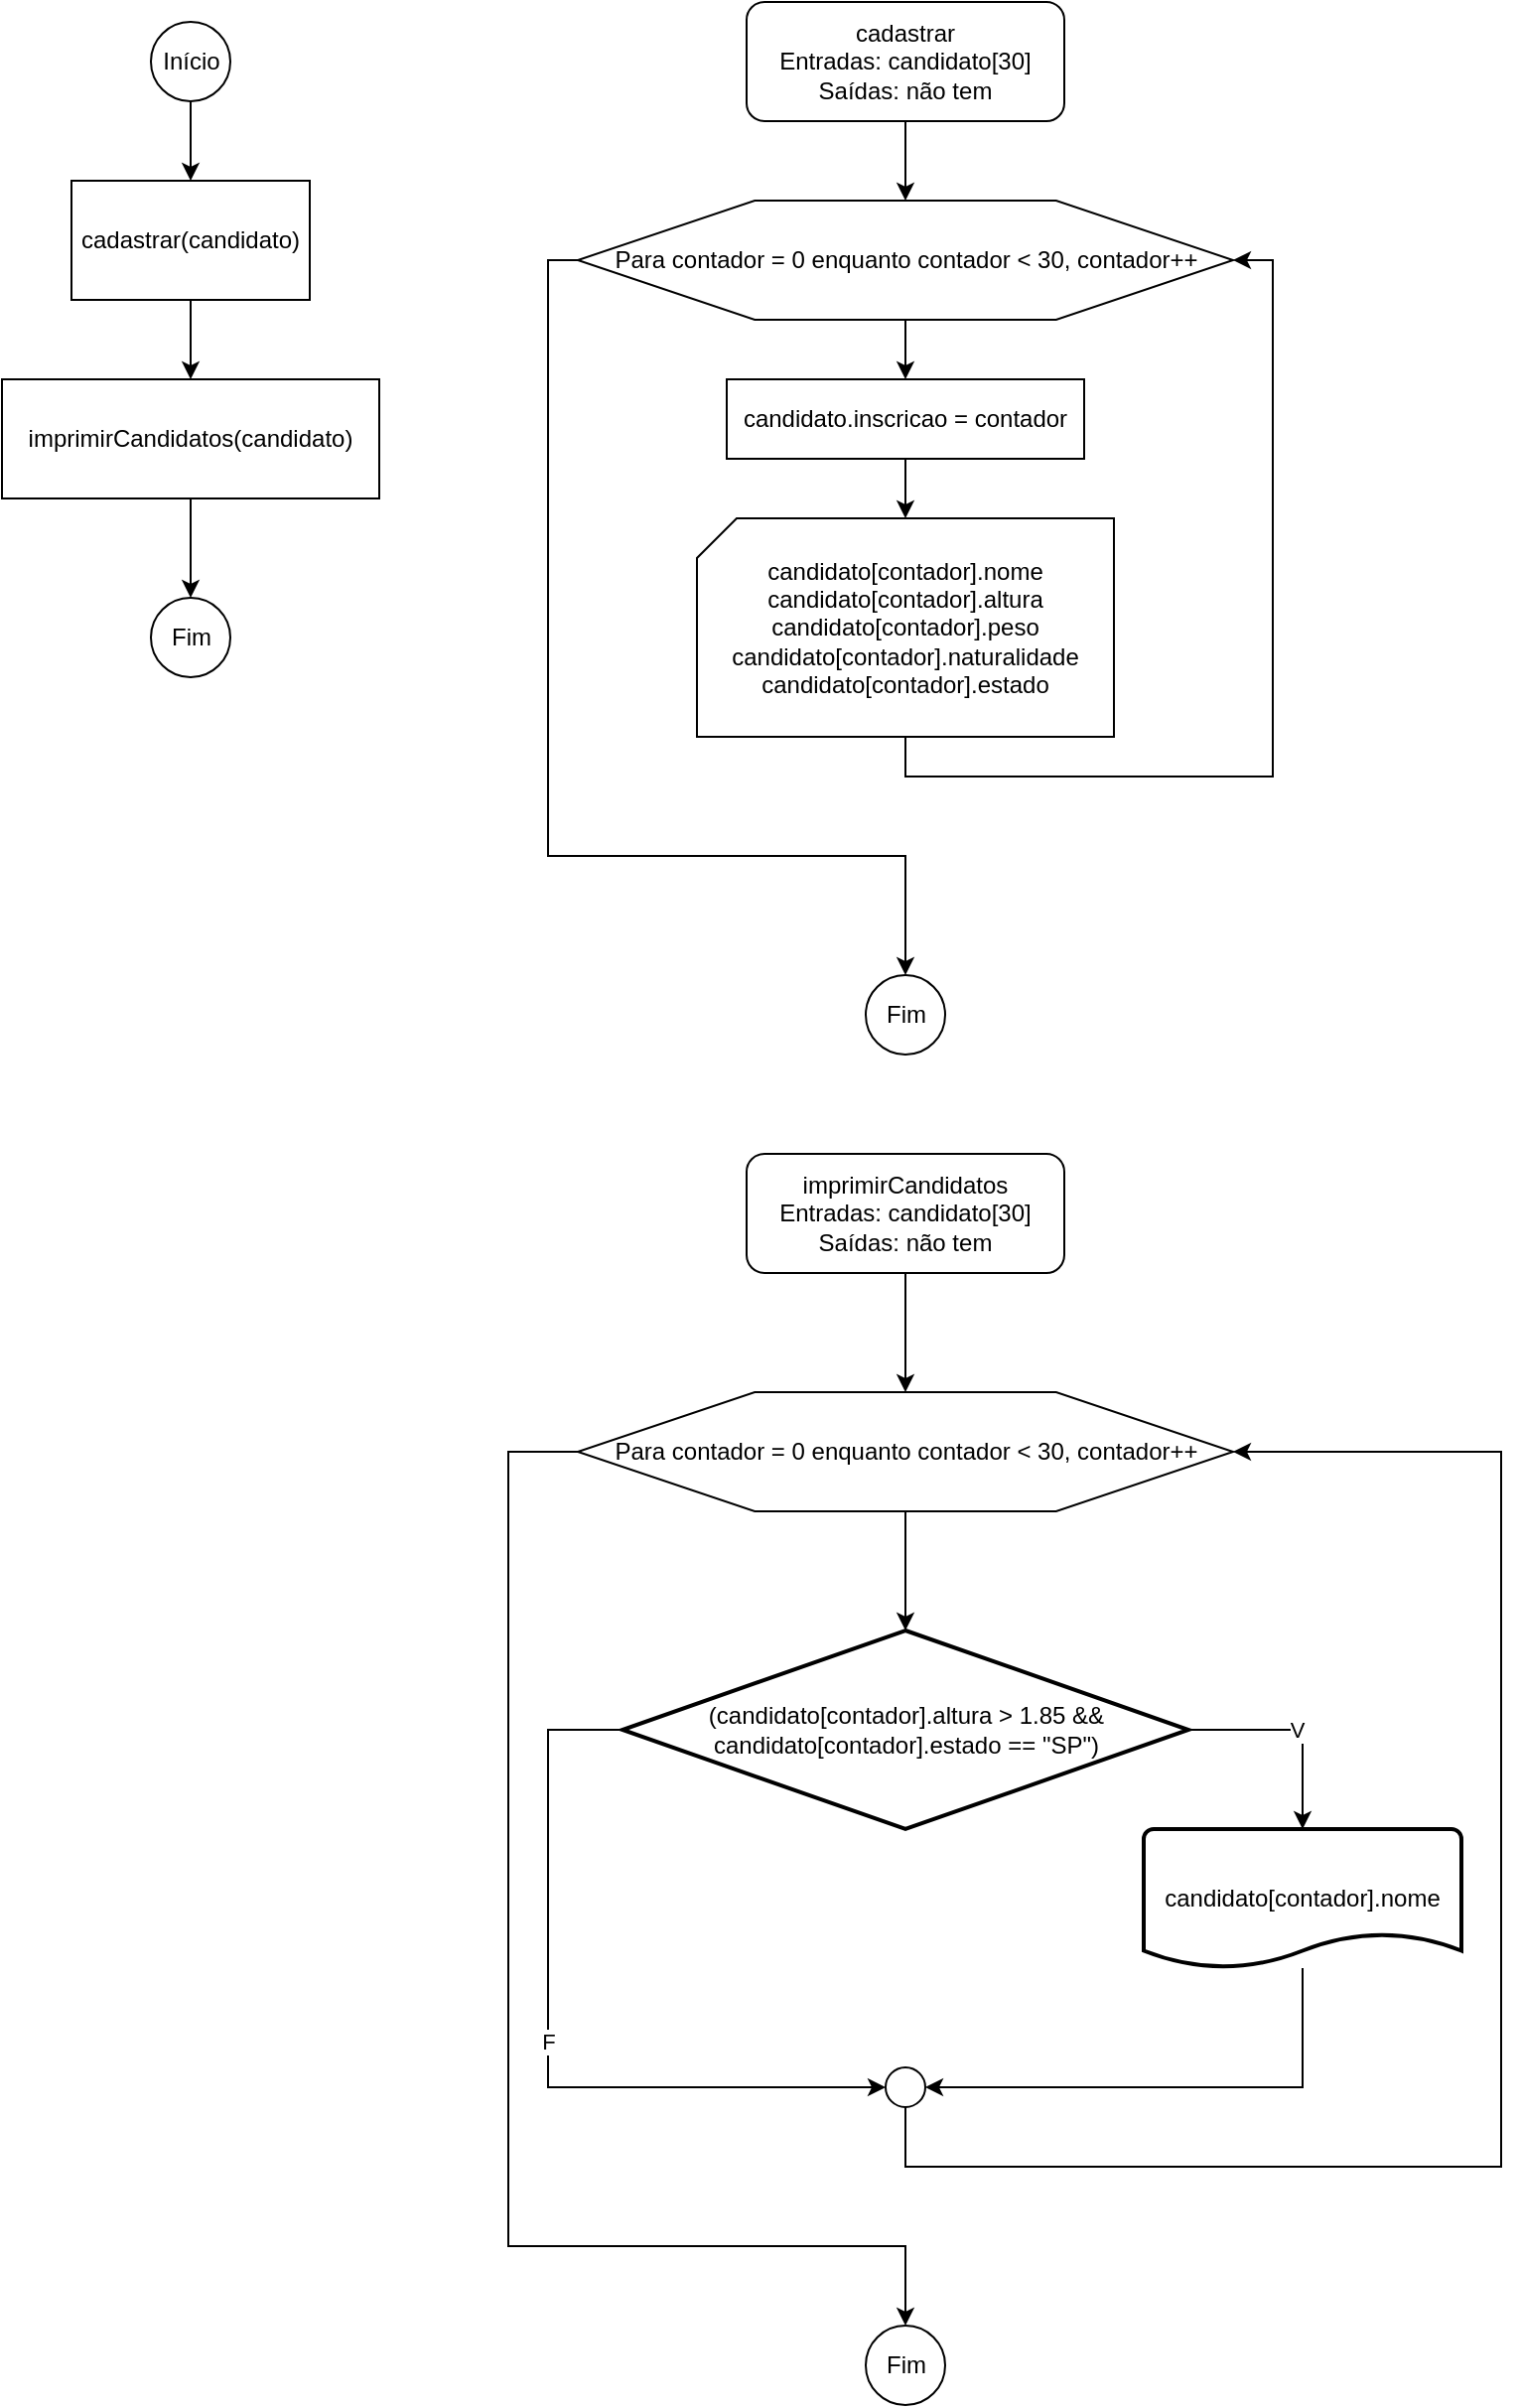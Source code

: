 <mxfile version="18.1.3" type="device"><diagram id="3mfSLJ-loA9u9PMUTJq4" name="Página-1"><mxGraphModel dx="498" dy="595" grid="1" gridSize="10" guides="1" tooltips="1" connect="1" arrows="1" fold="1" page="1" pageScale="1" pageWidth="827" pageHeight="1169" math="0" shadow="0"><root><mxCell id="0"/><mxCell id="1" parent="0"/><mxCell id="0PyFrHKyMIfjcXsMgpuV-5" value="" style="edgeStyle=orthogonalEdgeStyle;rounded=0;orthogonalLoop=1;jettySize=auto;html=1;" parent="1" source="0PyFrHKyMIfjcXsMgpuV-1" target="0PyFrHKyMIfjcXsMgpuV-2" edge="1"><mxGeometry relative="1" as="geometry"/></mxCell><mxCell id="0PyFrHKyMIfjcXsMgpuV-1" value="Início" style="verticalLabelPosition=middle;verticalAlign=middle;html=1;shape=mxgraph.flowchart.on-page_reference;labelPosition=center;align=center;" parent="1" vertex="1"><mxGeometry x="100" y="20" width="40" height="40" as="geometry"/></mxCell><mxCell id="0PyFrHKyMIfjcXsMgpuV-6" value="" style="edgeStyle=orthogonalEdgeStyle;rounded=0;orthogonalLoop=1;jettySize=auto;html=1;" parent="1" source="0PyFrHKyMIfjcXsMgpuV-2" target="0PyFrHKyMIfjcXsMgpuV-3" edge="1"><mxGeometry relative="1" as="geometry"/></mxCell><mxCell id="0PyFrHKyMIfjcXsMgpuV-2" value="cadastrar(candidato)" style="rounded=0;whiteSpace=wrap;html=1;" parent="1" vertex="1"><mxGeometry x="60" y="100" width="120" height="60" as="geometry"/></mxCell><mxCell id="0PyFrHKyMIfjcXsMgpuV-7" value="" style="edgeStyle=orthogonalEdgeStyle;rounded=0;orthogonalLoop=1;jettySize=auto;html=1;" parent="1" source="0PyFrHKyMIfjcXsMgpuV-3" target="0PyFrHKyMIfjcXsMgpuV-4" edge="1"><mxGeometry relative="1" as="geometry"/></mxCell><mxCell id="0PyFrHKyMIfjcXsMgpuV-3" value="imprimirCandidatos(candidato)" style="rounded=0;whiteSpace=wrap;html=1;" parent="1" vertex="1"><mxGeometry x="25" y="200" width="190" height="60" as="geometry"/></mxCell><mxCell id="0PyFrHKyMIfjcXsMgpuV-4" value="Fim" style="verticalLabelPosition=middle;verticalAlign=middle;html=1;shape=mxgraph.flowchart.on-page_reference;labelPosition=center;align=center;" parent="1" vertex="1"><mxGeometry x="100" y="310" width="40" height="40" as="geometry"/></mxCell><mxCell id="0PyFrHKyMIfjcXsMgpuV-10" value="" style="edgeStyle=orthogonalEdgeStyle;rounded=0;orthogonalLoop=1;jettySize=auto;html=1;" parent="1" source="0PyFrHKyMIfjcXsMgpuV-8" target="0PyFrHKyMIfjcXsMgpuV-9" edge="1"><mxGeometry relative="1" as="geometry"/></mxCell><mxCell id="0PyFrHKyMIfjcXsMgpuV-8" value="cadastrar&lt;br&gt;Entradas: candidato[30]&lt;br&gt;Saídas: não tem" style="rounded=1;whiteSpace=wrap;html=1;" parent="1" vertex="1"><mxGeometry x="400" y="10" width="160" height="60" as="geometry"/></mxCell><mxCell id="0PyFrHKyMIfjcXsMgpuV-12" value="" style="edgeStyle=orthogonalEdgeStyle;rounded=0;orthogonalLoop=1;jettySize=auto;html=1;" parent="1" source="0PyFrHKyMIfjcXsMgpuV-9" target="0PyFrHKyMIfjcXsMgpuV-11" edge="1"><mxGeometry relative="1" as="geometry"/></mxCell><mxCell id="cO4HV6mS8fuuM2_NkoOd-4" style="edgeStyle=orthogonalEdgeStyle;rounded=0;orthogonalLoop=1;jettySize=auto;html=1;entryX=0.5;entryY=0;entryDx=0;entryDy=0;entryPerimeter=0;" edge="1" parent="1" source="0PyFrHKyMIfjcXsMgpuV-9" target="cO4HV6mS8fuuM2_NkoOd-3"><mxGeometry relative="1" as="geometry"><Array as="points"><mxPoint x="300" y="140"/><mxPoint x="300" y="440"/><mxPoint x="480" y="440"/></Array></mxGeometry></mxCell><mxCell id="0PyFrHKyMIfjcXsMgpuV-9" value="Para contador = 0 enquanto contador &amp;lt; 30, contador++" style="verticalLabelPosition=middle;verticalAlign=middle;html=1;shape=hexagon;perimeter=hexagonPerimeter2;arcSize=6;size=0.27;labelPosition=center;align=center;" parent="1" vertex="1"><mxGeometry x="315" y="110" width="330" height="60" as="geometry"/></mxCell><mxCell id="cO4HV6mS8fuuM2_NkoOd-1" value="" style="edgeStyle=orthogonalEdgeStyle;rounded=0;orthogonalLoop=1;jettySize=auto;html=1;" edge="1" parent="1" source="0PyFrHKyMIfjcXsMgpuV-11" target="0PyFrHKyMIfjcXsMgpuV-13"><mxGeometry relative="1" as="geometry"/></mxCell><mxCell id="0PyFrHKyMIfjcXsMgpuV-11" value="candidato.inscricao = contador" style="rounded=0;whiteSpace=wrap;html=1;" parent="1" vertex="1"><mxGeometry x="390" y="200" width="180" height="40" as="geometry"/></mxCell><mxCell id="cO4HV6mS8fuuM2_NkoOd-2" style="edgeStyle=orthogonalEdgeStyle;rounded=0;orthogonalLoop=1;jettySize=auto;html=1;entryX=1;entryY=0.5;entryDx=0;entryDy=0;" edge="1" parent="1" source="0PyFrHKyMIfjcXsMgpuV-13" target="0PyFrHKyMIfjcXsMgpuV-9"><mxGeometry relative="1" as="geometry"><Array as="points"><mxPoint x="480" y="400"/><mxPoint x="665" y="400"/><mxPoint x="665" y="140"/></Array></mxGeometry></mxCell><mxCell id="0PyFrHKyMIfjcXsMgpuV-13" value="candidato[contador].nome&lt;br&gt;candidato[contador].altura&lt;br&gt;candidato[contador].peso&lt;br&gt;candidato[contador].naturalidade&lt;br&gt;candidato[contador].estado" style="verticalLabelPosition=middle;verticalAlign=middle;html=1;shape=card;whiteSpace=wrap;size=20;arcSize=12;labelPosition=center;align=center;" parent="1" vertex="1"><mxGeometry x="375" y="270" width="210" height="110" as="geometry"/></mxCell><mxCell id="cO4HV6mS8fuuM2_NkoOd-3" value="Fim" style="verticalLabelPosition=middle;verticalAlign=middle;html=1;shape=mxgraph.flowchart.on-page_reference;labelPosition=center;align=center;" vertex="1" parent="1"><mxGeometry x="460" y="500" width="40" height="40" as="geometry"/></mxCell><mxCell id="cO4HV6mS8fuuM2_NkoOd-10" value="" style="edgeStyle=orthogonalEdgeStyle;rounded=0;orthogonalLoop=1;jettySize=auto;html=1;" edge="1" parent="1" source="cO4HV6mS8fuuM2_NkoOd-5" target="cO4HV6mS8fuuM2_NkoOd-7"><mxGeometry relative="1" as="geometry"/></mxCell><mxCell id="cO4HV6mS8fuuM2_NkoOd-5" value="imprimirCandidatos&lt;br&gt;Entradas: candidato[30]&lt;br&gt;Saídas: não tem" style="rounded=1;whiteSpace=wrap;html=1;" vertex="1" parent="1"><mxGeometry x="400" y="590" width="160" height="60" as="geometry"/></mxCell><mxCell id="cO4HV6mS8fuuM2_NkoOd-9" value="" style="edgeStyle=orthogonalEdgeStyle;rounded=0;orthogonalLoop=1;jettySize=auto;html=1;" edge="1" parent="1" source="cO4HV6mS8fuuM2_NkoOd-7" target="cO4HV6mS8fuuM2_NkoOd-8"><mxGeometry relative="1" as="geometry"/></mxCell><mxCell id="cO4HV6mS8fuuM2_NkoOd-19" style="edgeStyle=orthogonalEdgeStyle;rounded=0;orthogonalLoop=1;jettySize=auto;html=1;entryX=0.5;entryY=0;entryDx=0;entryDy=0;entryPerimeter=0;" edge="1" parent="1" source="cO4HV6mS8fuuM2_NkoOd-7" target="cO4HV6mS8fuuM2_NkoOd-18"><mxGeometry relative="1" as="geometry"><Array as="points"><mxPoint x="280" y="740"/><mxPoint x="280" y="1140"/><mxPoint x="480" y="1140"/></Array></mxGeometry></mxCell><mxCell id="cO4HV6mS8fuuM2_NkoOd-7" value="Para contador = 0 enquanto contador &amp;lt; 30, contador++" style="verticalLabelPosition=middle;verticalAlign=middle;html=1;shape=hexagon;perimeter=hexagonPerimeter2;arcSize=6;size=0.27;labelPosition=center;align=center;" vertex="1" parent="1"><mxGeometry x="315" y="710" width="330" height="60" as="geometry"/></mxCell><mxCell id="cO4HV6mS8fuuM2_NkoOd-13" value="V" style="edgeStyle=orthogonalEdgeStyle;rounded=0;orthogonalLoop=1;jettySize=auto;html=1;" edge="1" parent="1" source="cO4HV6mS8fuuM2_NkoOd-8" target="cO4HV6mS8fuuM2_NkoOd-12"><mxGeometry relative="1" as="geometry"><Array as="points"><mxPoint x="680" y="880"/></Array></mxGeometry></mxCell><mxCell id="cO4HV6mS8fuuM2_NkoOd-16" value="F" style="edgeStyle=orthogonalEdgeStyle;rounded=0;orthogonalLoop=1;jettySize=auto;html=1;entryX=0;entryY=0.5;entryDx=0;entryDy=0;entryPerimeter=0;" edge="1" parent="1" source="cO4HV6mS8fuuM2_NkoOd-8" target="cO4HV6mS8fuuM2_NkoOd-14"><mxGeometry relative="1" as="geometry"><Array as="points"><mxPoint x="300" y="880"/><mxPoint x="300" y="1060"/></Array></mxGeometry></mxCell><mxCell id="cO4HV6mS8fuuM2_NkoOd-8" value="(candidato[contador].altura &amp;gt; 1.85 &amp;amp;&amp;amp; candidato[contador].estado == &quot;SP&quot;)" style="strokeWidth=2;html=1;shape=mxgraph.flowchart.decision;whiteSpace=wrap;" vertex="1" parent="1"><mxGeometry x="337.5" y="830" width="285" height="100" as="geometry"/></mxCell><mxCell id="cO4HV6mS8fuuM2_NkoOd-15" style="edgeStyle=orthogonalEdgeStyle;rounded=0;orthogonalLoop=1;jettySize=auto;html=1;entryX=1;entryY=0.5;entryDx=0;entryDy=0;entryPerimeter=0;" edge="1" parent="1" source="cO4HV6mS8fuuM2_NkoOd-12" target="cO4HV6mS8fuuM2_NkoOd-14"><mxGeometry relative="1" as="geometry"><Array as="points"><mxPoint x="680" y="1060"/></Array></mxGeometry></mxCell><mxCell id="cO4HV6mS8fuuM2_NkoOd-12" value="candidato[contador].nome" style="strokeWidth=2;html=1;shape=mxgraph.flowchart.document2;whiteSpace=wrap;size=0.25;" vertex="1" parent="1"><mxGeometry x="600" y="930" width="160" height="70" as="geometry"/></mxCell><mxCell id="cO4HV6mS8fuuM2_NkoOd-17" style="edgeStyle=orthogonalEdgeStyle;rounded=0;orthogonalLoop=1;jettySize=auto;html=1;entryX=1;entryY=0.5;entryDx=0;entryDy=0;" edge="1" parent="1" source="cO4HV6mS8fuuM2_NkoOd-14" target="cO4HV6mS8fuuM2_NkoOd-7"><mxGeometry relative="1" as="geometry"><Array as="points"><mxPoint x="480" y="1100"/><mxPoint x="780" y="1100"/><mxPoint x="780" y="740"/></Array></mxGeometry></mxCell><mxCell id="cO4HV6mS8fuuM2_NkoOd-14" value="" style="verticalLabelPosition=bottom;verticalAlign=top;html=1;shape=mxgraph.flowchart.on-page_reference;" vertex="1" parent="1"><mxGeometry x="470" y="1050" width="20" height="20" as="geometry"/></mxCell><mxCell id="cO4HV6mS8fuuM2_NkoOd-18" value="Fim" style="verticalLabelPosition=middle;verticalAlign=middle;html=1;shape=mxgraph.flowchart.on-page_reference;labelPosition=center;align=center;" vertex="1" parent="1"><mxGeometry x="460" y="1180" width="40" height="40" as="geometry"/></mxCell></root></mxGraphModel></diagram></mxfile>
